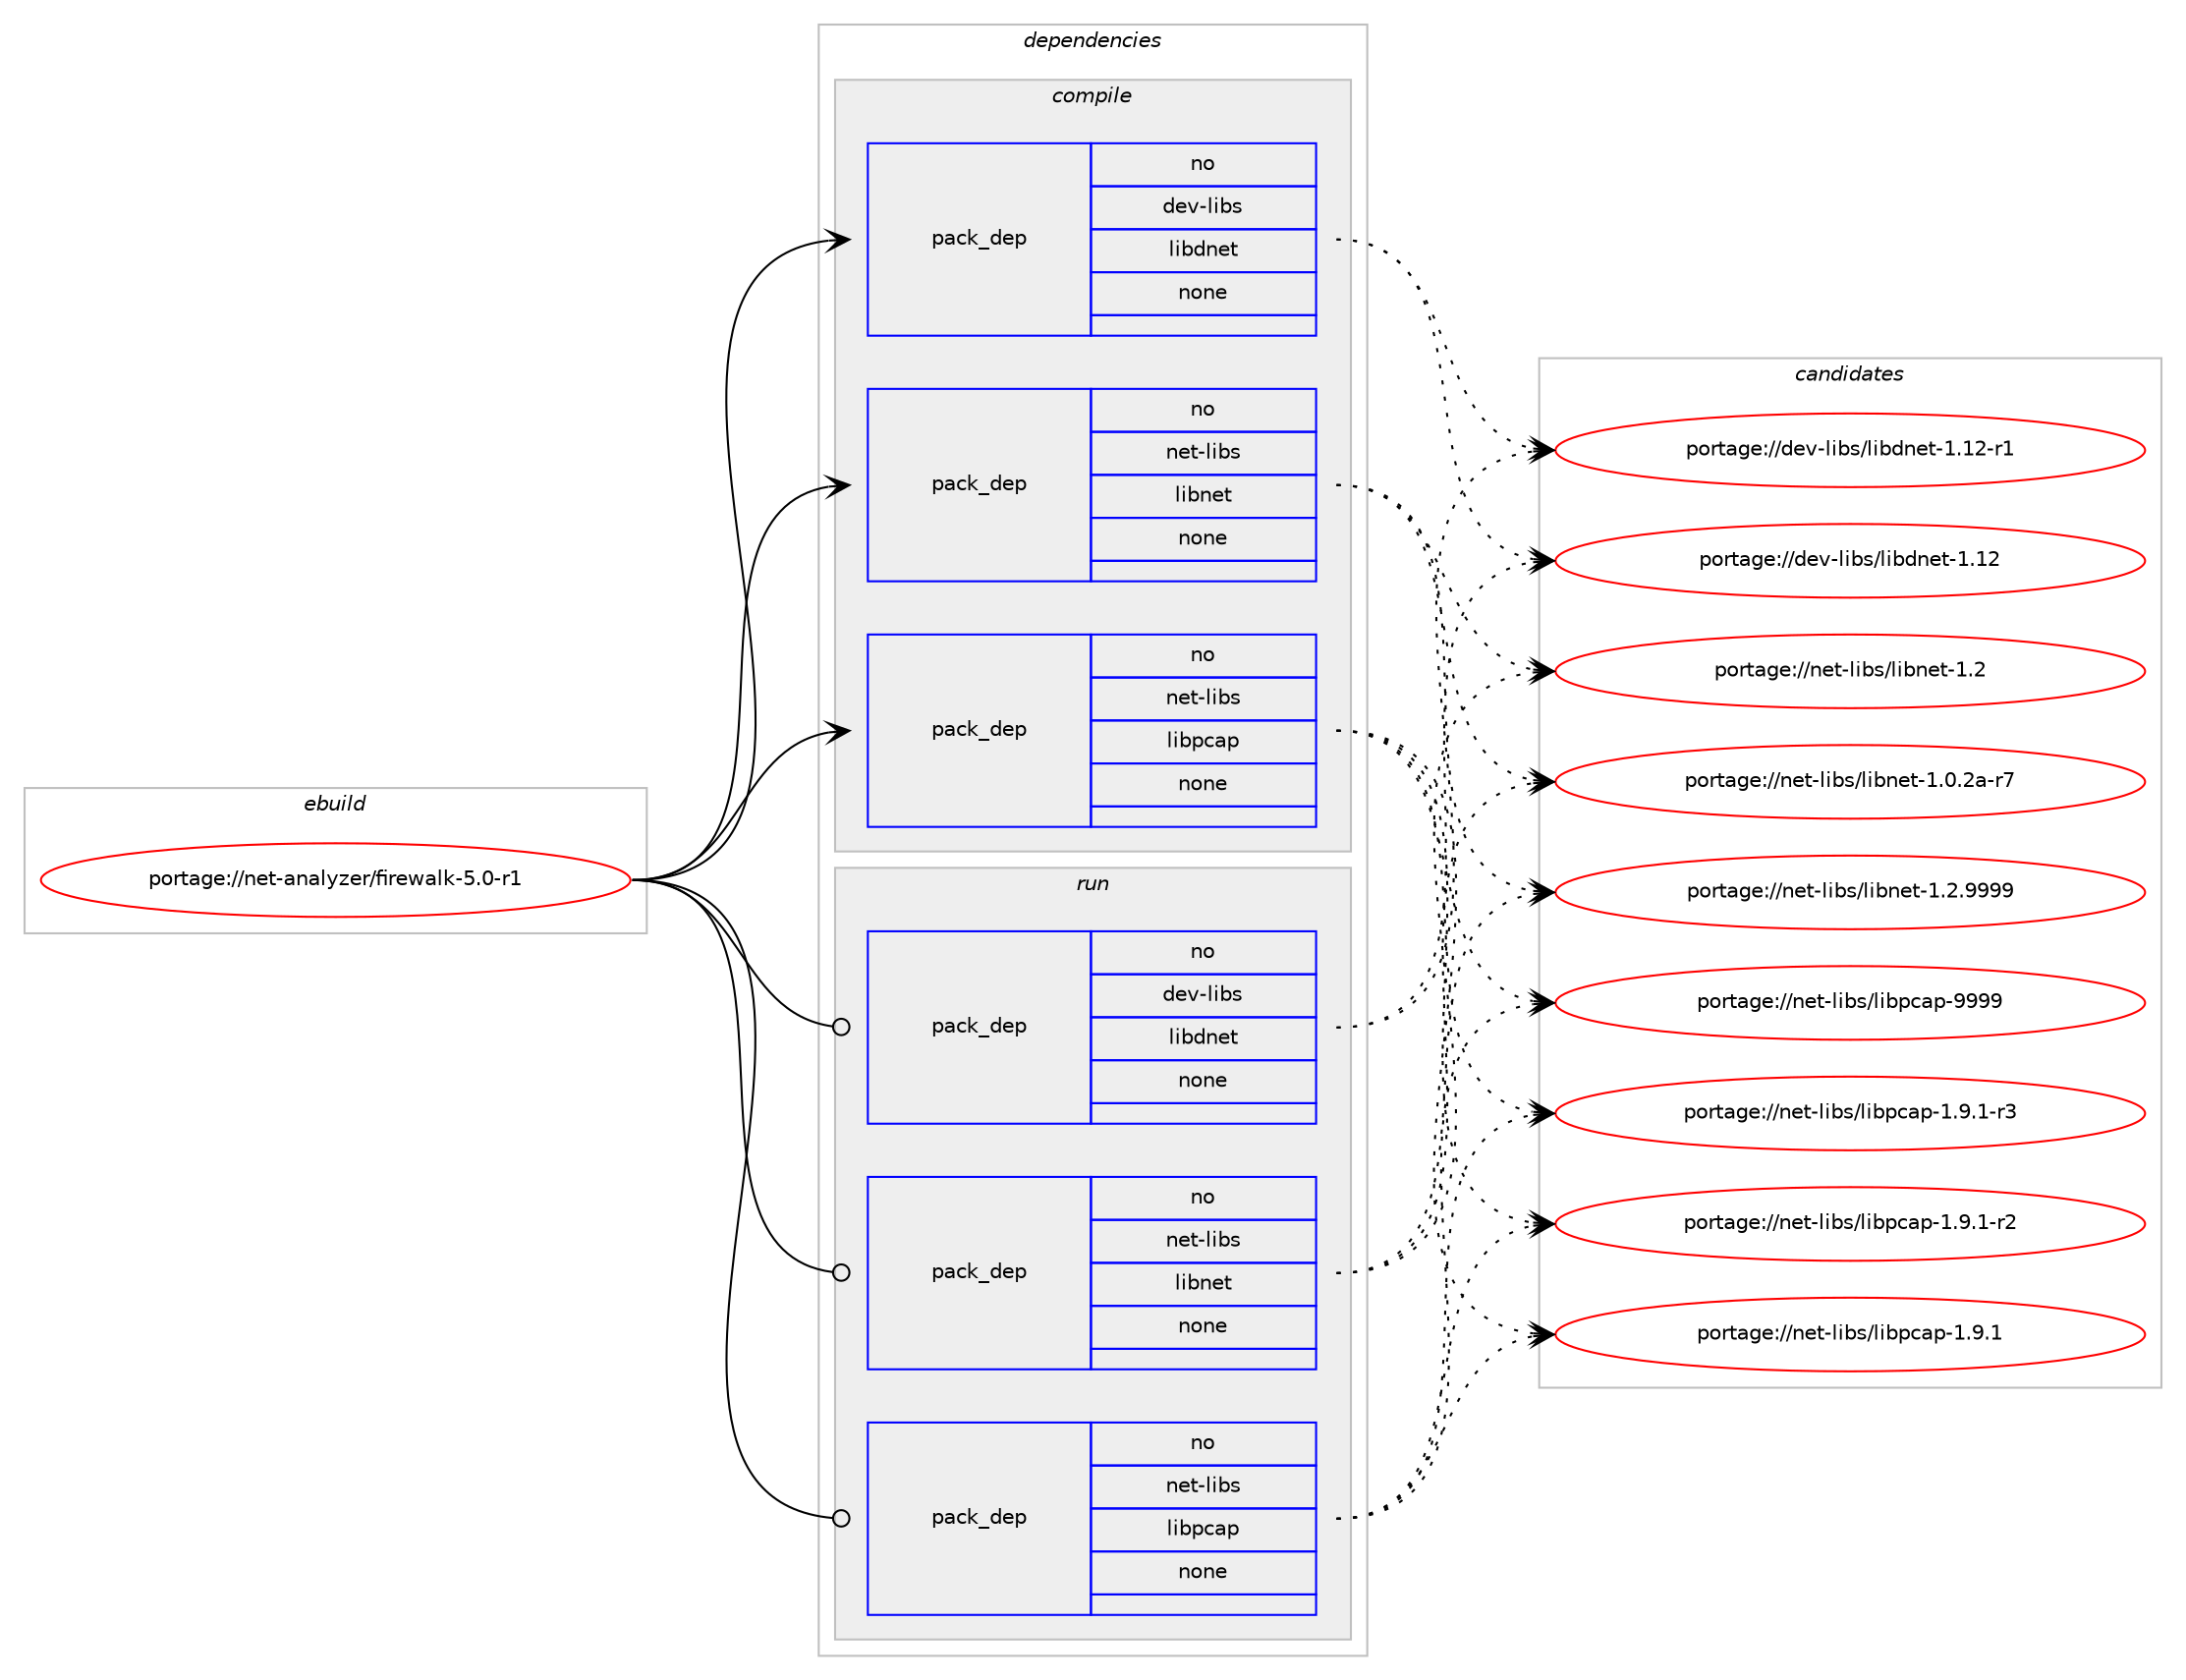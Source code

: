 digraph prolog {

# *************
# Graph options
# *************

newrank=true;
concentrate=true;
compound=true;
graph [rankdir=LR,fontname=Helvetica,fontsize=10,ranksep=1.5];#, ranksep=2.5, nodesep=0.2];
edge  [arrowhead=vee];
node  [fontname=Helvetica,fontsize=10];

# **********
# The ebuild
# **********

subgraph cluster_leftcol {
color=gray;
rank=same;
label=<<i>ebuild</i>>;
id [label="portage://net-analyzer/firewalk-5.0-r1", color=red, width=4, href="../net-analyzer/firewalk-5.0-r1.svg"];
}

# ****************
# The dependencies
# ****************

subgraph cluster_midcol {
color=gray;
label=<<i>dependencies</i>>;
subgraph cluster_compile {
fillcolor="#eeeeee";
style=filled;
label=<<i>compile</i>>;
subgraph pack71420 {
dependency93878 [label=<<TABLE BORDER="0" CELLBORDER="1" CELLSPACING="0" CELLPADDING="4" WIDTH="220"><TR><TD ROWSPAN="6" CELLPADDING="30">pack_dep</TD></TR><TR><TD WIDTH="110">no</TD></TR><TR><TD>dev-libs</TD></TR><TR><TD>libdnet</TD></TR><TR><TD>none</TD></TR><TR><TD></TD></TR></TABLE>>, shape=none, color=blue];
}
id:e -> dependency93878:w [weight=20,style="solid",arrowhead="vee"];
subgraph pack71421 {
dependency93879 [label=<<TABLE BORDER="0" CELLBORDER="1" CELLSPACING="0" CELLPADDING="4" WIDTH="220"><TR><TD ROWSPAN="6" CELLPADDING="30">pack_dep</TD></TR><TR><TD WIDTH="110">no</TD></TR><TR><TD>net-libs</TD></TR><TR><TD>libnet</TD></TR><TR><TD>none</TD></TR><TR><TD></TD></TR></TABLE>>, shape=none, color=blue];
}
id:e -> dependency93879:w [weight=20,style="solid",arrowhead="vee"];
subgraph pack71422 {
dependency93880 [label=<<TABLE BORDER="0" CELLBORDER="1" CELLSPACING="0" CELLPADDING="4" WIDTH="220"><TR><TD ROWSPAN="6" CELLPADDING="30">pack_dep</TD></TR><TR><TD WIDTH="110">no</TD></TR><TR><TD>net-libs</TD></TR><TR><TD>libpcap</TD></TR><TR><TD>none</TD></TR><TR><TD></TD></TR></TABLE>>, shape=none, color=blue];
}
id:e -> dependency93880:w [weight=20,style="solid",arrowhead="vee"];
}
subgraph cluster_compileandrun {
fillcolor="#eeeeee";
style=filled;
label=<<i>compile and run</i>>;
}
subgraph cluster_run {
fillcolor="#eeeeee";
style=filled;
label=<<i>run</i>>;
subgraph pack71423 {
dependency93881 [label=<<TABLE BORDER="0" CELLBORDER="1" CELLSPACING="0" CELLPADDING="4" WIDTH="220"><TR><TD ROWSPAN="6" CELLPADDING="30">pack_dep</TD></TR><TR><TD WIDTH="110">no</TD></TR><TR><TD>dev-libs</TD></TR><TR><TD>libdnet</TD></TR><TR><TD>none</TD></TR><TR><TD></TD></TR></TABLE>>, shape=none, color=blue];
}
id:e -> dependency93881:w [weight=20,style="solid",arrowhead="odot"];
subgraph pack71424 {
dependency93882 [label=<<TABLE BORDER="0" CELLBORDER="1" CELLSPACING="0" CELLPADDING="4" WIDTH="220"><TR><TD ROWSPAN="6" CELLPADDING="30">pack_dep</TD></TR><TR><TD WIDTH="110">no</TD></TR><TR><TD>net-libs</TD></TR><TR><TD>libnet</TD></TR><TR><TD>none</TD></TR><TR><TD></TD></TR></TABLE>>, shape=none, color=blue];
}
id:e -> dependency93882:w [weight=20,style="solid",arrowhead="odot"];
subgraph pack71425 {
dependency93883 [label=<<TABLE BORDER="0" CELLBORDER="1" CELLSPACING="0" CELLPADDING="4" WIDTH="220"><TR><TD ROWSPAN="6" CELLPADDING="30">pack_dep</TD></TR><TR><TD WIDTH="110">no</TD></TR><TR><TD>net-libs</TD></TR><TR><TD>libpcap</TD></TR><TR><TD>none</TD></TR><TR><TD></TD></TR></TABLE>>, shape=none, color=blue];
}
id:e -> dependency93883:w [weight=20,style="solid",arrowhead="odot"];
}
}

# **************
# The candidates
# **************

subgraph cluster_choices {
rank=same;
color=gray;
label=<<i>candidates</i>>;

subgraph choice71420 {
color=black;
nodesep=1;
choice1001011184510810598115471081059810011010111645494649504511449 [label="portage://dev-libs/libdnet-1.12-r1", color=red, width=4,href="../dev-libs/libdnet-1.12-r1.svg"];
choice100101118451081059811547108105981001101011164549464950 [label="portage://dev-libs/libdnet-1.12", color=red, width=4,href="../dev-libs/libdnet-1.12.svg"];
dependency93878:e -> choice1001011184510810598115471081059810011010111645494649504511449:w [style=dotted,weight="100"];
dependency93878:e -> choice100101118451081059811547108105981001101011164549464950:w [style=dotted,weight="100"];
}
subgraph choice71421 {
color=black;
nodesep=1;
choice11010111645108105981154710810598110101116454946504657575757 [label="portage://net-libs/libnet-1.2.9999", color=red, width=4,href="../net-libs/libnet-1.2.9999.svg"];
choice1101011164510810598115471081059811010111645494650 [label="portage://net-libs/libnet-1.2", color=red, width=4,href="../net-libs/libnet-1.2.svg"];
choice11010111645108105981154710810598110101116454946484650974511455 [label="portage://net-libs/libnet-1.0.2a-r7", color=red, width=4,href="../net-libs/libnet-1.0.2a-r7.svg"];
dependency93879:e -> choice11010111645108105981154710810598110101116454946504657575757:w [style=dotted,weight="100"];
dependency93879:e -> choice1101011164510810598115471081059811010111645494650:w [style=dotted,weight="100"];
dependency93879:e -> choice11010111645108105981154710810598110101116454946484650974511455:w [style=dotted,weight="100"];
}
subgraph choice71422 {
color=black;
nodesep=1;
choice1101011164510810598115471081059811299971124557575757 [label="portage://net-libs/libpcap-9999", color=red, width=4,href="../net-libs/libpcap-9999.svg"];
choice1101011164510810598115471081059811299971124549465746494511451 [label="portage://net-libs/libpcap-1.9.1-r3", color=red, width=4,href="../net-libs/libpcap-1.9.1-r3.svg"];
choice1101011164510810598115471081059811299971124549465746494511450 [label="portage://net-libs/libpcap-1.9.1-r2", color=red, width=4,href="../net-libs/libpcap-1.9.1-r2.svg"];
choice110101116451081059811547108105981129997112454946574649 [label="portage://net-libs/libpcap-1.9.1", color=red, width=4,href="../net-libs/libpcap-1.9.1.svg"];
dependency93880:e -> choice1101011164510810598115471081059811299971124557575757:w [style=dotted,weight="100"];
dependency93880:e -> choice1101011164510810598115471081059811299971124549465746494511451:w [style=dotted,weight="100"];
dependency93880:e -> choice1101011164510810598115471081059811299971124549465746494511450:w [style=dotted,weight="100"];
dependency93880:e -> choice110101116451081059811547108105981129997112454946574649:w [style=dotted,weight="100"];
}
subgraph choice71423 {
color=black;
nodesep=1;
choice1001011184510810598115471081059810011010111645494649504511449 [label="portage://dev-libs/libdnet-1.12-r1", color=red, width=4,href="../dev-libs/libdnet-1.12-r1.svg"];
choice100101118451081059811547108105981001101011164549464950 [label="portage://dev-libs/libdnet-1.12", color=red, width=4,href="../dev-libs/libdnet-1.12.svg"];
dependency93881:e -> choice1001011184510810598115471081059810011010111645494649504511449:w [style=dotted,weight="100"];
dependency93881:e -> choice100101118451081059811547108105981001101011164549464950:w [style=dotted,weight="100"];
}
subgraph choice71424 {
color=black;
nodesep=1;
choice11010111645108105981154710810598110101116454946504657575757 [label="portage://net-libs/libnet-1.2.9999", color=red, width=4,href="../net-libs/libnet-1.2.9999.svg"];
choice1101011164510810598115471081059811010111645494650 [label="portage://net-libs/libnet-1.2", color=red, width=4,href="../net-libs/libnet-1.2.svg"];
choice11010111645108105981154710810598110101116454946484650974511455 [label="portage://net-libs/libnet-1.0.2a-r7", color=red, width=4,href="../net-libs/libnet-1.0.2a-r7.svg"];
dependency93882:e -> choice11010111645108105981154710810598110101116454946504657575757:w [style=dotted,weight="100"];
dependency93882:e -> choice1101011164510810598115471081059811010111645494650:w [style=dotted,weight="100"];
dependency93882:e -> choice11010111645108105981154710810598110101116454946484650974511455:w [style=dotted,weight="100"];
}
subgraph choice71425 {
color=black;
nodesep=1;
choice1101011164510810598115471081059811299971124557575757 [label="portage://net-libs/libpcap-9999", color=red, width=4,href="../net-libs/libpcap-9999.svg"];
choice1101011164510810598115471081059811299971124549465746494511451 [label="portage://net-libs/libpcap-1.9.1-r3", color=red, width=4,href="../net-libs/libpcap-1.9.1-r3.svg"];
choice1101011164510810598115471081059811299971124549465746494511450 [label="portage://net-libs/libpcap-1.9.1-r2", color=red, width=4,href="../net-libs/libpcap-1.9.1-r2.svg"];
choice110101116451081059811547108105981129997112454946574649 [label="portage://net-libs/libpcap-1.9.1", color=red, width=4,href="../net-libs/libpcap-1.9.1.svg"];
dependency93883:e -> choice1101011164510810598115471081059811299971124557575757:w [style=dotted,weight="100"];
dependency93883:e -> choice1101011164510810598115471081059811299971124549465746494511451:w [style=dotted,weight="100"];
dependency93883:e -> choice1101011164510810598115471081059811299971124549465746494511450:w [style=dotted,weight="100"];
dependency93883:e -> choice110101116451081059811547108105981129997112454946574649:w [style=dotted,weight="100"];
}
}

}
